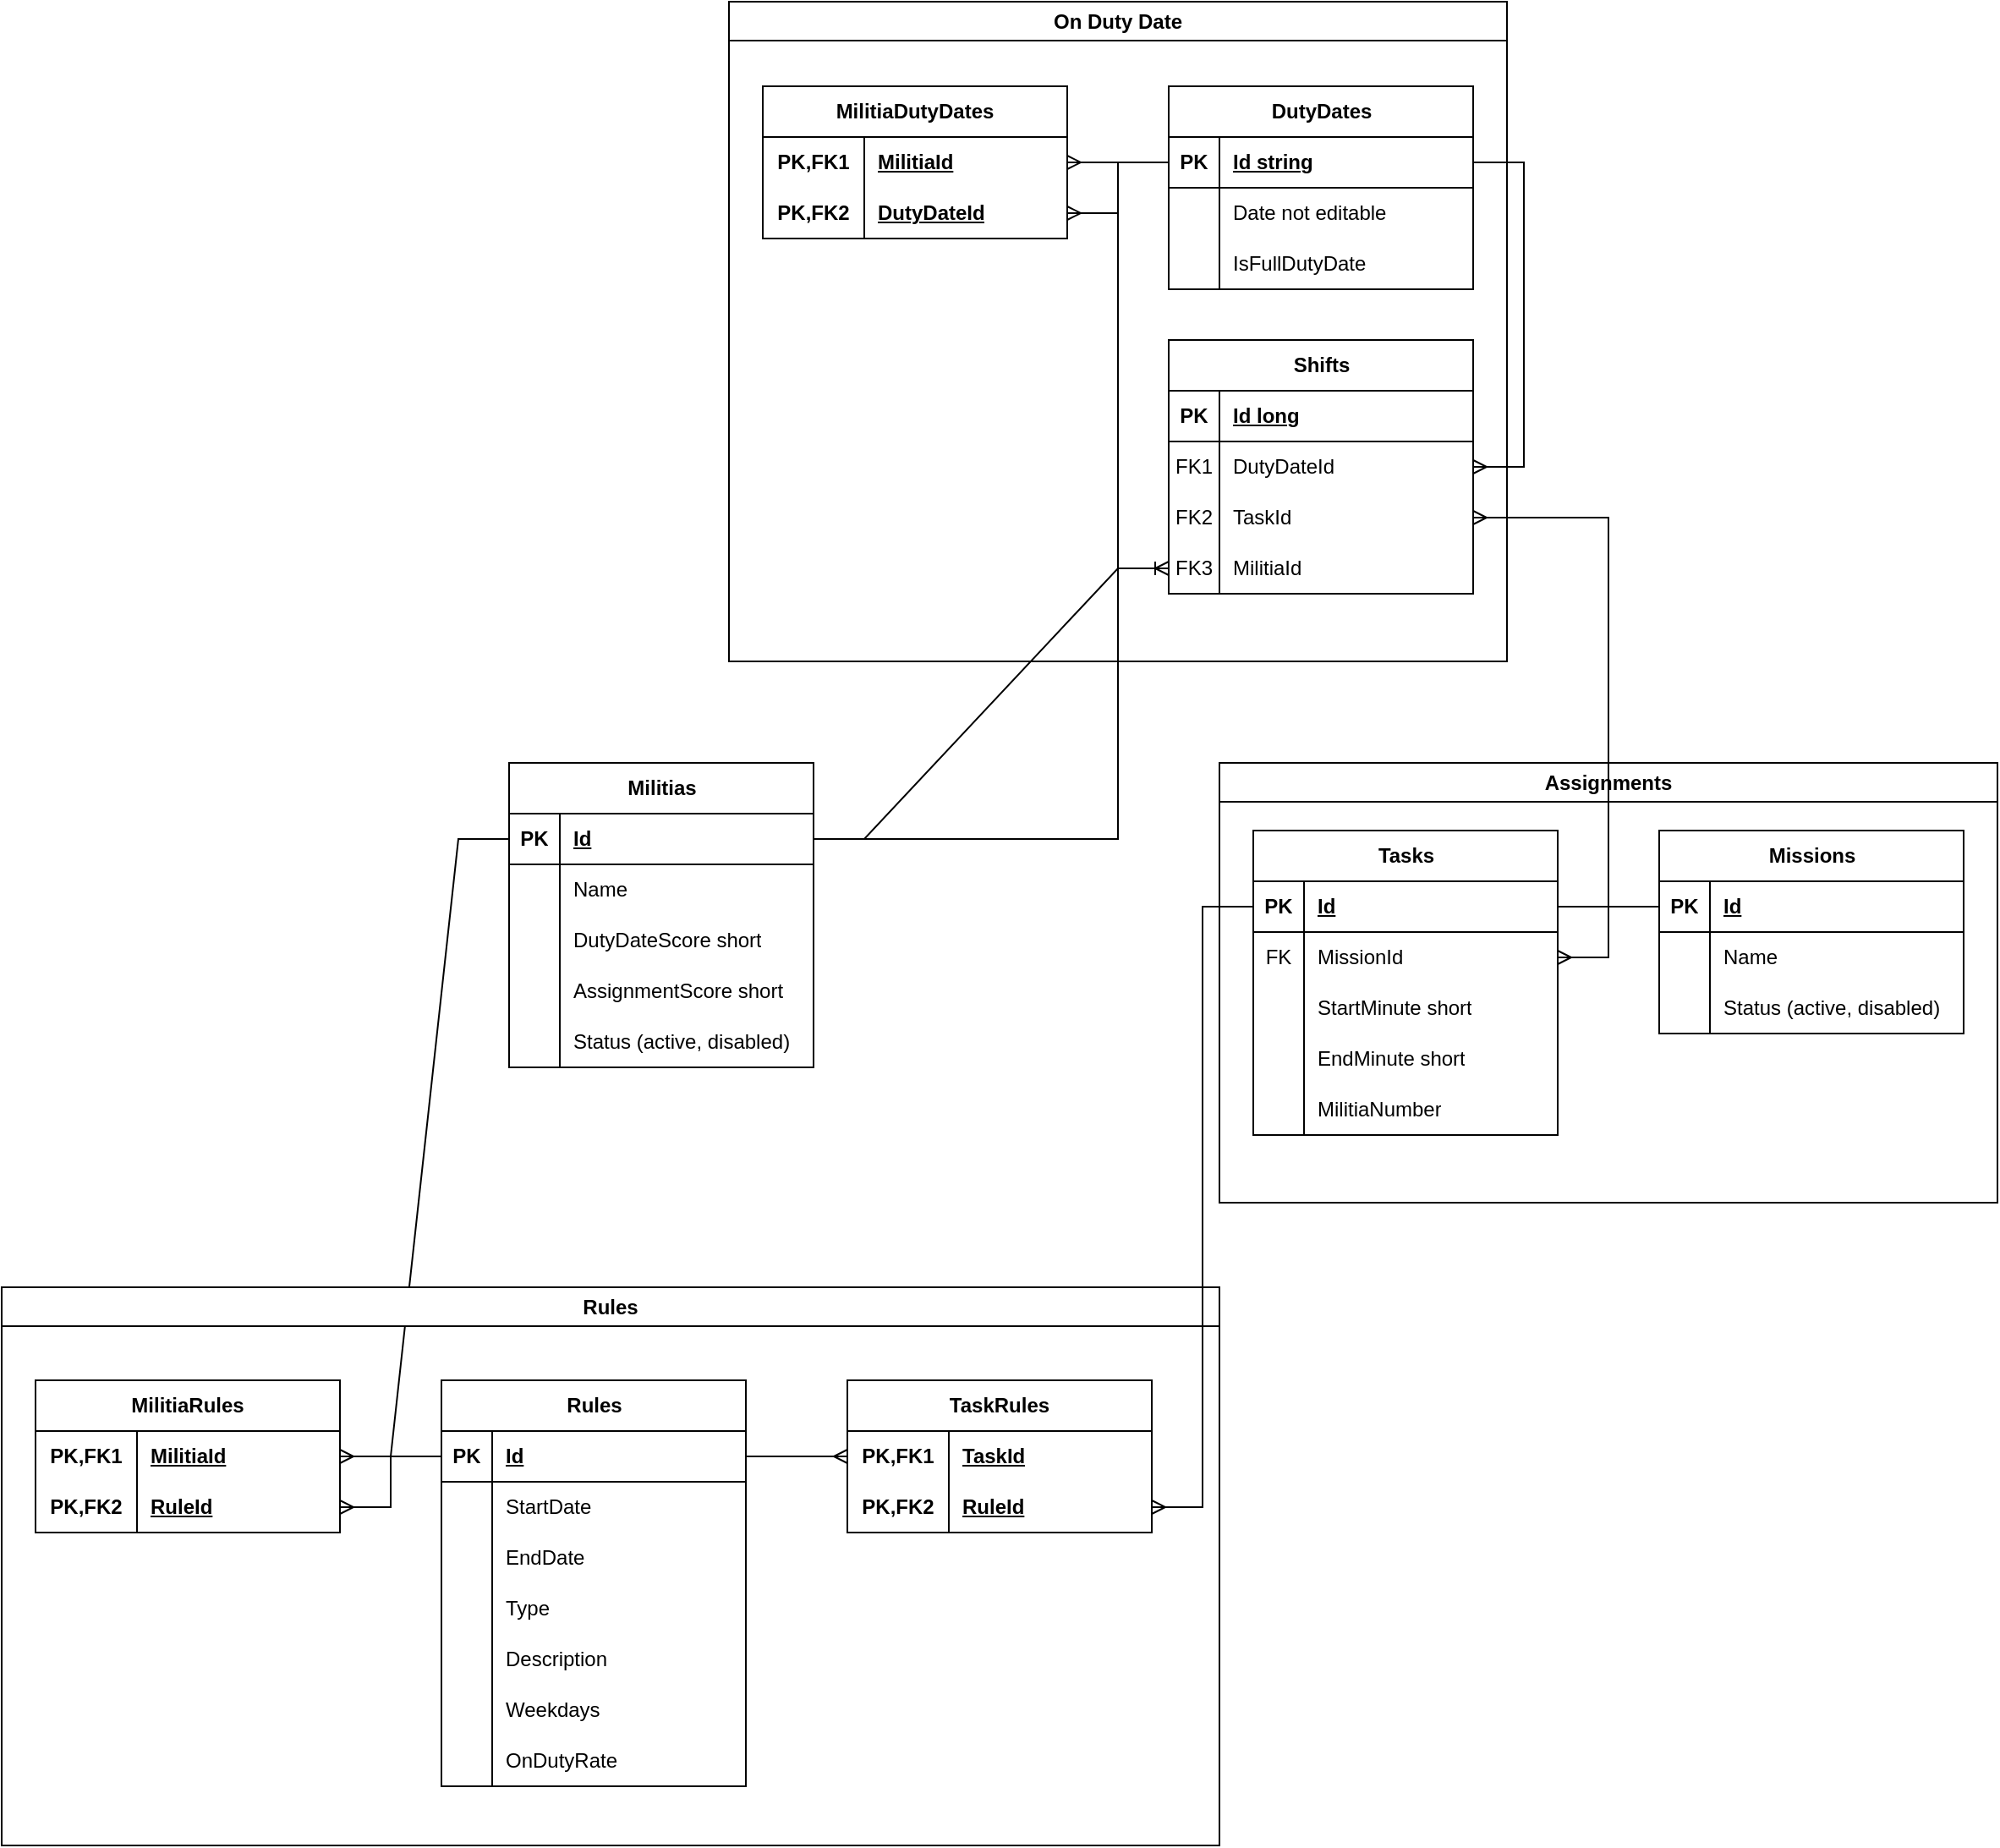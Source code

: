 <mxfile version="23.1.2" type="device">
  <diagram id="R2lEEEUBdFMjLlhIrx00" name="Page-1">
    <mxGraphModel dx="2037" dy="1133" grid="1" gridSize="10" guides="1" tooltips="1" connect="1" arrows="1" fold="1" page="1" pageScale="1" pageWidth="850" pageHeight="1100" math="0" shadow="0" extFonts="Permanent Marker^https://fonts.googleapis.com/css?family=Permanent+Marker">
      <root>
        <mxCell id="0" />
        <mxCell id="1" parent="0" />
        <mxCell id="pdtyg4RpCZZI359eivzi-1" value="Militias" style="shape=table;startSize=30;container=1;collapsible=1;childLayout=tableLayout;fixedRows=1;rowLines=0;fontStyle=1;align=center;resizeLast=1;html=1;" parent="1" vertex="1">
          <mxGeometry x="450" y="480" width="180" height="180" as="geometry" />
        </mxCell>
        <mxCell id="pdtyg4RpCZZI359eivzi-2" value="" style="shape=tableRow;horizontal=0;startSize=0;swimlaneHead=0;swimlaneBody=0;fillColor=none;collapsible=0;dropTarget=0;points=[[0,0.5],[1,0.5]];portConstraint=eastwest;top=0;left=0;right=0;bottom=1;" parent="pdtyg4RpCZZI359eivzi-1" vertex="1">
          <mxGeometry y="30" width="180" height="30" as="geometry" />
        </mxCell>
        <mxCell id="pdtyg4RpCZZI359eivzi-3" value="PK" style="shape=partialRectangle;connectable=0;fillColor=none;top=0;left=0;bottom=0;right=0;fontStyle=1;overflow=hidden;whiteSpace=wrap;html=1;" parent="pdtyg4RpCZZI359eivzi-2" vertex="1">
          <mxGeometry width="30" height="30" as="geometry">
            <mxRectangle width="30" height="30" as="alternateBounds" />
          </mxGeometry>
        </mxCell>
        <mxCell id="pdtyg4RpCZZI359eivzi-4" value="Id" style="shape=partialRectangle;connectable=0;fillColor=none;top=0;left=0;bottom=0;right=0;align=left;spacingLeft=6;fontStyle=5;overflow=hidden;whiteSpace=wrap;html=1;" parent="pdtyg4RpCZZI359eivzi-2" vertex="1">
          <mxGeometry x="30" width="150" height="30" as="geometry">
            <mxRectangle width="150" height="30" as="alternateBounds" />
          </mxGeometry>
        </mxCell>
        <mxCell id="pdtyg4RpCZZI359eivzi-5" value="" style="shape=tableRow;horizontal=0;startSize=0;swimlaneHead=0;swimlaneBody=0;fillColor=none;collapsible=0;dropTarget=0;points=[[0,0.5],[1,0.5]];portConstraint=eastwest;top=0;left=0;right=0;bottom=0;" parent="pdtyg4RpCZZI359eivzi-1" vertex="1">
          <mxGeometry y="60" width="180" height="30" as="geometry" />
        </mxCell>
        <mxCell id="pdtyg4RpCZZI359eivzi-6" value="" style="shape=partialRectangle;connectable=0;fillColor=none;top=0;left=0;bottom=0;right=0;editable=1;overflow=hidden;whiteSpace=wrap;html=1;" parent="pdtyg4RpCZZI359eivzi-5" vertex="1">
          <mxGeometry width="30" height="30" as="geometry">
            <mxRectangle width="30" height="30" as="alternateBounds" />
          </mxGeometry>
        </mxCell>
        <mxCell id="pdtyg4RpCZZI359eivzi-7" value="Name" style="shape=partialRectangle;connectable=0;fillColor=none;top=0;left=0;bottom=0;right=0;align=left;spacingLeft=6;overflow=hidden;whiteSpace=wrap;html=1;" parent="pdtyg4RpCZZI359eivzi-5" vertex="1">
          <mxGeometry x="30" width="150" height="30" as="geometry">
            <mxRectangle width="150" height="30" as="alternateBounds" />
          </mxGeometry>
        </mxCell>
        <mxCell id="pdtyg4RpCZZI359eivzi-8" value="" style="shape=tableRow;horizontal=0;startSize=0;swimlaneHead=0;swimlaneBody=0;fillColor=none;collapsible=0;dropTarget=0;points=[[0,0.5],[1,0.5]];portConstraint=eastwest;top=0;left=0;right=0;bottom=0;" parent="pdtyg4RpCZZI359eivzi-1" vertex="1">
          <mxGeometry y="90" width="180" height="30" as="geometry" />
        </mxCell>
        <mxCell id="pdtyg4RpCZZI359eivzi-9" value="" style="shape=partialRectangle;connectable=0;fillColor=none;top=0;left=0;bottom=0;right=0;editable=1;overflow=hidden;whiteSpace=wrap;html=1;" parent="pdtyg4RpCZZI359eivzi-8" vertex="1">
          <mxGeometry width="30" height="30" as="geometry">
            <mxRectangle width="30" height="30" as="alternateBounds" />
          </mxGeometry>
        </mxCell>
        <mxCell id="pdtyg4RpCZZI359eivzi-10" value="DutyDateScore short" style="shape=partialRectangle;connectable=0;fillColor=none;top=0;left=0;bottom=0;right=0;align=left;spacingLeft=6;overflow=hidden;whiteSpace=wrap;html=1;" parent="pdtyg4RpCZZI359eivzi-8" vertex="1">
          <mxGeometry x="30" width="150" height="30" as="geometry">
            <mxRectangle width="150" height="30" as="alternateBounds" />
          </mxGeometry>
        </mxCell>
        <mxCell id="WLzUTQNGQ3qhr9hNgQwH-1" value="" style="shape=tableRow;horizontal=0;startSize=0;swimlaneHead=0;swimlaneBody=0;fillColor=none;collapsible=0;dropTarget=0;points=[[0,0.5],[1,0.5]];portConstraint=eastwest;top=0;left=0;right=0;bottom=0;" parent="pdtyg4RpCZZI359eivzi-1" vertex="1">
          <mxGeometry y="120" width="180" height="30" as="geometry" />
        </mxCell>
        <mxCell id="WLzUTQNGQ3qhr9hNgQwH-2" value="" style="shape=partialRectangle;connectable=0;fillColor=none;top=0;left=0;bottom=0;right=0;editable=1;overflow=hidden;whiteSpace=wrap;html=1;" parent="WLzUTQNGQ3qhr9hNgQwH-1" vertex="1">
          <mxGeometry width="30" height="30" as="geometry">
            <mxRectangle width="30" height="30" as="alternateBounds" />
          </mxGeometry>
        </mxCell>
        <mxCell id="WLzUTQNGQ3qhr9hNgQwH-3" value="AssignmentScore short" style="shape=partialRectangle;connectable=0;fillColor=none;top=0;left=0;bottom=0;right=0;align=left;spacingLeft=6;overflow=hidden;whiteSpace=wrap;html=1;" parent="WLzUTQNGQ3qhr9hNgQwH-1" vertex="1">
          <mxGeometry x="30" width="150" height="30" as="geometry">
            <mxRectangle width="150" height="30" as="alternateBounds" />
          </mxGeometry>
        </mxCell>
        <mxCell id="pdtyg4RpCZZI359eivzi-11" value="" style="shape=tableRow;horizontal=0;startSize=0;swimlaneHead=0;swimlaneBody=0;fillColor=none;collapsible=0;dropTarget=0;points=[[0,0.5],[1,0.5]];portConstraint=eastwest;top=0;left=0;right=0;bottom=0;" parent="pdtyg4RpCZZI359eivzi-1" vertex="1">
          <mxGeometry y="150" width="180" height="30" as="geometry" />
        </mxCell>
        <mxCell id="pdtyg4RpCZZI359eivzi-12" value="" style="shape=partialRectangle;connectable=0;fillColor=none;top=0;left=0;bottom=0;right=0;editable=1;overflow=hidden;whiteSpace=wrap;html=1;" parent="pdtyg4RpCZZI359eivzi-11" vertex="1">
          <mxGeometry width="30" height="30" as="geometry">
            <mxRectangle width="30" height="30" as="alternateBounds" />
          </mxGeometry>
        </mxCell>
        <mxCell id="pdtyg4RpCZZI359eivzi-13" value="Status (active, disabled)" style="shape=partialRectangle;connectable=0;fillColor=none;top=0;left=0;bottom=0;right=0;align=left;spacingLeft=6;overflow=hidden;whiteSpace=wrap;html=1;" parent="pdtyg4RpCZZI359eivzi-11" vertex="1">
          <mxGeometry x="30" width="150" height="30" as="geometry">
            <mxRectangle width="150" height="30" as="alternateBounds" />
          </mxGeometry>
        </mxCell>
        <mxCell id="pdtyg4RpCZZI359eivzi-83" value="" style="edgeStyle=entityRelationEdgeStyle;fontSize=12;html=1;endArrow=ERmany;rounded=0;" parent="1" source="pdtyg4RpCZZI359eivzi-2" target="pdtyg4RpCZZI359eivzi-53" edge="1">
          <mxGeometry width="100" height="100" relative="1" as="geometry">
            <mxPoint x="180" y="590" as="sourcePoint" />
            <mxPoint x="280" y="490" as="targetPoint" />
          </mxGeometry>
        </mxCell>
        <mxCell id="pdtyg4RpCZZI359eivzi-98" value="" style="edgeStyle=entityRelationEdgeStyle;fontSize=12;html=1;endArrow=ERmany;rounded=0;" parent="1" source="pdtyg4RpCZZI359eivzi-2" target="pdtyg4RpCZZI359eivzi-86" edge="1">
          <mxGeometry width="100" height="100" relative="1" as="geometry">
            <mxPoint x="240" y="940" as="sourcePoint" />
            <mxPoint x="340" y="840" as="targetPoint" />
          </mxGeometry>
        </mxCell>
        <mxCell id="pdtyg4RpCZZI359eivzi-188" value="" style="edgeStyle=entityRelationEdgeStyle;fontSize=12;html=1;endArrow=ERoneToMany;rounded=0;" parent="1" source="pdtyg4RpCZZI359eivzi-2" target="pdtyg4RpCZZI359eivzi-183" edge="1">
          <mxGeometry width="100" height="100" relative="1" as="geometry">
            <mxPoint x="530" y="610" as="sourcePoint" />
            <mxPoint x="630" y="510" as="targetPoint" />
          </mxGeometry>
        </mxCell>
        <mxCell id="pdtyg4RpCZZI359eivzi-189" value="On Duty Date" style="swimlane;whiteSpace=wrap;html=1;" parent="1" vertex="1">
          <mxGeometry x="580" y="30" width="460" height="390" as="geometry" />
        </mxCell>
        <mxCell id="pdtyg4RpCZZI359eivzi-14" value="DutyDates" style="shape=table;startSize=30;container=1;collapsible=1;childLayout=tableLayout;fixedRows=1;rowLines=0;fontStyle=1;align=center;resizeLast=1;html=1;" parent="pdtyg4RpCZZI359eivzi-189" vertex="1">
          <mxGeometry x="260" y="50" width="180" height="120" as="geometry">
            <mxRectangle x="360" y="475" width="90" height="30" as="alternateBounds" />
          </mxGeometry>
        </mxCell>
        <mxCell id="pdtyg4RpCZZI359eivzi-15" value="" style="shape=tableRow;horizontal=0;startSize=0;swimlaneHead=0;swimlaneBody=0;fillColor=none;collapsible=0;dropTarget=0;points=[[0,0.5],[1,0.5]];portConstraint=eastwest;top=0;left=0;right=0;bottom=1;" parent="pdtyg4RpCZZI359eivzi-14" vertex="1">
          <mxGeometry y="30" width="180" height="30" as="geometry" />
        </mxCell>
        <mxCell id="pdtyg4RpCZZI359eivzi-16" value="PK" style="shape=partialRectangle;connectable=0;fillColor=none;top=0;left=0;bottom=0;right=0;fontStyle=1;overflow=hidden;whiteSpace=wrap;html=1;" parent="pdtyg4RpCZZI359eivzi-15" vertex="1">
          <mxGeometry width="30" height="30" as="geometry">
            <mxRectangle width="30" height="30" as="alternateBounds" />
          </mxGeometry>
        </mxCell>
        <mxCell id="pdtyg4RpCZZI359eivzi-17" value="Id string" style="shape=partialRectangle;connectable=0;fillColor=none;top=0;left=0;bottom=0;right=0;align=left;spacingLeft=6;fontStyle=5;overflow=hidden;whiteSpace=wrap;html=1;" parent="pdtyg4RpCZZI359eivzi-15" vertex="1">
          <mxGeometry x="30" width="150" height="30" as="geometry">
            <mxRectangle width="150" height="30" as="alternateBounds" />
          </mxGeometry>
        </mxCell>
        <mxCell id="pdtyg4RpCZZI359eivzi-18" value="" style="shape=tableRow;horizontal=0;startSize=0;swimlaneHead=0;swimlaneBody=0;fillColor=none;collapsible=0;dropTarget=0;points=[[0,0.5],[1,0.5]];portConstraint=eastwest;top=0;left=0;right=0;bottom=0;" parent="pdtyg4RpCZZI359eivzi-14" vertex="1">
          <mxGeometry y="60" width="180" height="30" as="geometry" />
        </mxCell>
        <mxCell id="pdtyg4RpCZZI359eivzi-19" value="" style="shape=partialRectangle;connectable=0;fillColor=none;top=0;left=0;bottom=0;right=0;editable=1;overflow=hidden;whiteSpace=wrap;html=1;" parent="pdtyg4RpCZZI359eivzi-18" vertex="1">
          <mxGeometry width="30" height="30" as="geometry">
            <mxRectangle width="30" height="30" as="alternateBounds" />
          </mxGeometry>
        </mxCell>
        <mxCell id="pdtyg4RpCZZI359eivzi-20" value="Date not editable" style="shape=partialRectangle;connectable=0;fillColor=none;top=0;left=0;bottom=0;right=0;align=left;spacingLeft=6;overflow=hidden;whiteSpace=wrap;html=1;" parent="pdtyg4RpCZZI359eivzi-18" vertex="1">
          <mxGeometry x="30" width="150" height="30" as="geometry">
            <mxRectangle width="150" height="30" as="alternateBounds" />
          </mxGeometry>
        </mxCell>
        <mxCell id="pdtyg4RpCZZI359eivzi-21" value="" style="shape=tableRow;horizontal=0;startSize=0;swimlaneHead=0;swimlaneBody=0;fillColor=none;collapsible=0;dropTarget=0;points=[[0,0.5],[1,0.5]];portConstraint=eastwest;top=0;left=0;right=0;bottom=0;" parent="pdtyg4RpCZZI359eivzi-14" vertex="1">
          <mxGeometry y="90" width="180" height="30" as="geometry" />
        </mxCell>
        <mxCell id="pdtyg4RpCZZI359eivzi-22" value="" style="shape=partialRectangle;connectable=0;fillColor=none;top=0;left=0;bottom=0;right=0;editable=1;overflow=hidden;whiteSpace=wrap;html=1;" parent="pdtyg4RpCZZI359eivzi-21" vertex="1">
          <mxGeometry width="30" height="30" as="geometry">
            <mxRectangle width="30" height="30" as="alternateBounds" />
          </mxGeometry>
        </mxCell>
        <mxCell id="pdtyg4RpCZZI359eivzi-23" value="IsFullDutyDate" style="shape=partialRectangle;connectable=0;fillColor=none;top=0;left=0;bottom=0;right=0;align=left;spacingLeft=6;overflow=hidden;whiteSpace=wrap;html=1;" parent="pdtyg4RpCZZI359eivzi-21" vertex="1">
          <mxGeometry x="30" width="150" height="30" as="geometry">
            <mxRectangle width="150" height="30" as="alternateBounds" />
          </mxGeometry>
        </mxCell>
        <mxCell id="pdtyg4RpCZZI359eivzi-52" value="MilitiaDutyDates" style="shape=table;startSize=30;container=1;collapsible=1;childLayout=tableLayout;fixedRows=1;rowLines=0;fontStyle=1;align=center;resizeLast=1;html=1;whiteSpace=wrap;" parent="pdtyg4RpCZZI359eivzi-189" vertex="1">
          <mxGeometry x="20" y="50" width="180" height="90" as="geometry" />
        </mxCell>
        <mxCell id="pdtyg4RpCZZI359eivzi-53" value="" style="shape=tableRow;horizontal=0;startSize=0;swimlaneHead=0;swimlaneBody=0;fillColor=none;collapsible=0;dropTarget=0;points=[[0,0.5],[1,0.5]];portConstraint=eastwest;top=0;left=0;right=0;bottom=0;html=1;" parent="pdtyg4RpCZZI359eivzi-52" vertex="1">
          <mxGeometry y="30" width="180" height="30" as="geometry" />
        </mxCell>
        <mxCell id="pdtyg4RpCZZI359eivzi-54" value="PK,FK1" style="shape=partialRectangle;connectable=0;fillColor=none;top=0;left=0;bottom=0;right=0;fontStyle=1;overflow=hidden;html=1;whiteSpace=wrap;" parent="pdtyg4RpCZZI359eivzi-53" vertex="1">
          <mxGeometry width="60" height="30" as="geometry">
            <mxRectangle width="60" height="30" as="alternateBounds" />
          </mxGeometry>
        </mxCell>
        <mxCell id="pdtyg4RpCZZI359eivzi-55" value="MilitiaId" style="shape=partialRectangle;connectable=0;fillColor=none;top=0;left=0;bottom=0;right=0;align=left;spacingLeft=6;fontStyle=5;overflow=hidden;html=1;whiteSpace=wrap;" parent="pdtyg4RpCZZI359eivzi-53" vertex="1">
          <mxGeometry x="60" width="120" height="30" as="geometry">
            <mxRectangle width="120" height="30" as="alternateBounds" />
          </mxGeometry>
        </mxCell>
        <mxCell id="pdtyg4RpCZZI359eivzi-56" value="" style="shape=tableRow;horizontal=0;startSize=0;swimlaneHead=0;swimlaneBody=0;fillColor=none;collapsible=0;dropTarget=0;points=[[0,0.5],[1,0.5]];portConstraint=eastwest;top=0;left=0;right=0;bottom=1;html=1;" parent="pdtyg4RpCZZI359eivzi-52" vertex="1">
          <mxGeometry y="60" width="180" height="30" as="geometry" />
        </mxCell>
        <mxCell id="pdtyg4RpCZZI359eivzi-57" value="PK,FK2" style="shape=partialRectangle;connectable=0;fillColor=none;top=0;left=0;bottom=0;right=0;fontStyle=1;overflow=hidden;html=1;whiteSpace=wrap;" parent="pdtyg4RpCZZI359eivzi-56" vertex="1">
          <mxGeometry width="60" height="30" as="geometry">
            <mxRectangle width="60" height="30" as="alternateBounds" />
          </mxGeometry>
        </mxCell>
        <mxCell id="pdtyg4RpCZZI359eivzi-58" value="DutyDateId" style="shape=partialRectangle;connectable=0;fillColor=none;top=0;left=0;bottom=0;right=0;align=left;spacingLeft=6;fontStyle=5;overflow=hidden;html=1;whiteSpace=wrap;" parent="pdtyg4RpCZZI359eivzi-56" vertex="1">
          <mxGeometry x="60" width="120" height="30" as="geometry">
            <mxRectangle width="120" height="30" as="alternateBounds" />
          </mxGeometry>
        </mxCell>
        <mxCell id="pdtyg4RpCZZI359eivzi-84" value="" style="edgeStyle=entityRelationEdgeStyle;fontSize=12;html=1;endArrow=ERmany;rounded=0;" parent="pdtyg4RpCZZI359eivzi-189" source="pdtyg4RpCZZI359eivzi-15" target="pdtyg4RpCZZI359eivzi-56" edge="1">
          <mxGeometry width="100" height="100" relative="1" as="geometry">
            <mxPoint x="-380" y="520" as="sourcePoint" />
            <mxPoint x="-280" y="420" as="targetPoint" />
          </mxGeometry>
        </mxCell>
        <mxCell id="pdtyg4RpCZZI359eivzi-173" value="Shifts" style="shape=table;startSize=30;container=1;collapsible=1;childLayout=tableLayout;fixedRows=1;rowLines=0;fontStyle=1;align=center;resizeLast=1;html=1;" parent="pdtyg4RpCZZI359eivzi-189" vertex="1">
          <mxGeometry x="260" y="200" width="180" height="150" as="geometry" />
        </mxCell>
        <mxCell id="pdtyg4RpCZZI359eivzi-174" value="" style="shape=tableRow;horizontal=0;startSize=0;swimlaneHead=0;swimlaneBody=0;fillColor=none;collapsible=0;dropTarget=0;points=[[0,0.5],[1,0.5]];portConstraint=eastwest;top=0;left=0;right=0;bottom=1;" parent="pdtyg4RpCZZI359eivzi-173" vertex="1">
          <mxGeometry y="30" width="180" height="30" as="geometry" />
        </mxCell>
        <mxCell id="pdtyg4RpCZZI359eivzi-175" value="PK" style="shape=partialRectangle;connectable=0;fillColor=none;top=0;left=0;bottom=0;right=0;fontStyle=1;overflow=hidden;whiteSpace=wrap;html=1;" parent="pdtyg4RpCZZI359eivzi-174" vertex="1">
          <mxGeometry width="30" height="30" as="geometry">
            <mxRectangle width="30" height="30" as="alternateBounds" />
          </mxGeometry>
        </mxCell>
        <mxCell id="pdtyg4RpCZZI359eivzi-176" value="Id long" style="shape=partialRectangle;connectable=0;fillColor=none;top=0;left=0;bottom=0;right=0;align=left;spacingLeft=6;fontStyle=5;overflow=hidden;whiteSpace=wrap;html=1;" parent="pdtyg4RpCZZI359eivzi-174" vertex="1">
          <mxGeometry x="30" width="150" height="30" as="geometry">
            <mxRectangle width="150" height="30" as="alternateBounds" />
          </mxGeometry>
        </mxCell>
        <mxCell id="pdtyg4RpCZZI359eivzi-177" value="" style="shape=tableRow;horizontal=0;startSize=0;swimlaneHead=0;swimlaneBody=0;fillColor=none;collapsible=0;dropTarget=0;points=[[0,0.5],[1,0.5]];portConstraint=eastwest;top=0;left=0;right=0;bottom=0;" parent="pdtyg4RpCZZI359eivzi-173" vertex="1">
          <mxGeometry y="60" width="180" height="30" as="geometry" />
        </mxCell>
        <mxCell id="pdtyg4RpCZZI359eivzi-178" value="FK1" style="shape=partialRectangle;connectable=0;fillColor=none;top=0;left=0;bottom=0;right=0;editable=1;overflow=hidden;whiteSpace=wrap;html=1;" parent="pdtyg4RpCZZI359eivzi-177" vertex="1">
          <mxGeometry width="30" height="30" as="geometry">
            <mxRectangle width="30" height="30" as="alternateBounds" />
          </mxGeometry>
        </mxCell>
        <mxCell id="pdtyg4RpCZZI359eivzi-179" value="DutyDateId" style="shape=partialRectangle;connectable=0;fillColor=none;top=0;left=0;bottom=0;right=0;align=left;spacingLeft=6;overflow=hidden;whiteSpace=wrap;html=1;" parent="pdtyg4RpCZZI359eivzi-177" vertex="1">
          <mxGeometry x="30" width="150" height="30" as="geometry">
            <mxRectangle width="150" height="30" as="alternateBounds" />
          </mxGeometry>
        </mxCell>
        <mxCell id="pdtyg4RpCZZI359eivzi-180" value="" style="shape=tableRow;horizontal=0;startSize=0;swimlaneHead=0;swimlaneBody=0;fillColor=none;collapsible=0;dropTarget=0;points=[[0,0.5],[1,0.5]];portConstraint=eastwest;top=0;left=0;right=0;bottom=0;" parent="pdtyg4RpCZZI359eivzi-173" vertex="1">
          <mxGeometry y="90" width="180" height="30" as="geometry" />
        </mxCell>
        <mxCell id="pdtyg4RpCZZI359eivzi-181" value="FK2" style="shape=partialRectangle;connectable=0;fillColor=none;top=0;left=0;bottom=0;right=0;editable=1;overflow=hidden;whiteSpace=wrap;html=1;" parent="pdtyg4RpCZZI359eivzi-180" vertex="1">
          <mxGeometry width="30" height="30" as="geometry">
            <mxRectangle width="30" height="30" as="alternateBounds" />
          </mxGeometry>
        </mxCell>
        <mxCell id="pdtyg4RpCZZI359eivzi-182" value="TaskId" style="shape=partialRectangle;connectable=0;fillColor=none;top=0;left=0;bottom=0;right=0;align=left;spacingLeft=6;overflow=hidden;whiteSpace=wrap;html=1;" parent="pdtyg4RpCZZI359eivzi-180" vertex="1">
          <mxGeometry x="30" width="150" height="30" as="geometry">
            <mxRectangle width="150" height="30" as="alternateBounds" />
          </mxGeometry>
        </mxCell>
        <mxCell id="pdtyg4RpCZZI359eivzi-183" value="" style="shape=tableRow;horizontal=0;startSize=0;swimlaneHead=0;swimlaneBody=0;fillColor=none;collapsible=0;dropTarget=0;points=[[0,0.5],[1,0.5]];portConstraint=eastwest;top=0;left=0;right=0;bottom=0;" parent="pdtyg4RpCZZI359eivzi-173" vertex="1">
          <mxGeometry y="120" width="180" height="30" as="geometry" />
        </mxCell>
        <mxCell id="pdtyg4RpCZZI359eivzi-184" value="FK3" style="shape=partialRectangle;connectable=0;fillColor=none;top=0;left=0;bottom=0;right=0;editable=1;overflow=hidden;whiteSpace=wrap;html=1;" parent="pdtyg4RpCZZI359eivzi-183" vertex="1">
          <mxGeometry width="30" height="30" as="geometry">
            <mxRectangle width="30" height="30" as="alternateBounds" />
          </mxGeometry>
        </mxCell>
        <mxCell id="pdtyg4RpCZZI359eivzi-185" value="MilitiaId" style="shape=partialRectangle;connectable=0;fillColor=none;top=0;left=0;bottom=0;right=0;align=left;spacingLeft=6;overflow=hidden;whiteSpace=wrap;html=1;" parent="pdtyg4RpCZZI359eivzi-183" vertex="1">
          <mxGeometry x="30" width="150" height="30" as="geometry">
            <mxRectangle width="150" height="30" as="alternateBounds" />
          </mxGeometry>
        </mxCell>
        <mxCell id="pdtyg4RpCZZI359eivzi-187" value="" style="edgeStyle=entityRelationEdgeStyle;fontSize=12;html=1;endArrow=ERmany;rounded=0;" parent="pdtyg4RpCZZI359eivzi-189" source="pdtyg4RpCZZI359eivzi-15" target="pdtyg4RpCZZI359eivzi-177" edge="1">
          <mxGeometry width="100" height="100" relative="1" as="geometry">
            <mxPoint x="50" y="380" as="sourcePoint" />
            <mxPoint x="150" y="280" as="targetPoint" />
          </mxGeometry>
        </mxCell>
        <mxCell id="pdtyg4RpCZZI359eivzi-190" value="Rules" style="swimlane;whiteSpace=wrap;html=1;startSize=23;" parent="1" vertex="1">
          <mxGeometry x="150" y="790" width="720" height="330" as="geometry" />
        </mxCell>
        <mxCell id="pdtyg4RpCZZI359eivzi-67" value="Rules" style="shape=table;startSize=30;container=1;collapsible=1;childLayout=tableLayout;fixedRows=1;rowLines=0;fontStyle=1;align=center;resizeLast=1;html=1;" parent="pdtyg4RpCZZI359eivzi-190" vertex="1">
          <mxGeometry x="260" y="55" width="180" height="240" as="geometry" />
        </mxCell>
        <mxCell id="pdtyg4RpCZZI359eivzi-68" value="" style="shape=tableRow;horizontal=0;startSize=0;swimlaneHead=0;swimlaneBody=0;fillColor=none;collapsible=0;dropTarget=0;points=[[0,0.5],[1,0.5]];portConstraint=eastwest;top=0;left=0;right=0;bottom=1;" parent="pdtyg4RpCZZI359eivzi-67" vertex="1">
          <mxGeometry y="30" width="180" height="30" as="geometry" />
        </mxCell>
        <mxCell id="pdtyg4RpCZZI359eivzi-69" value="PK" style="shape=partialRectangle;connectable=0;fillColor=none;top=0;left=0;bottom=0;right=0;fontStyle=1;overflow=hidden;whiteSpace=wrap;html=1;" parent="pdtyg4RpCZZI359eivzi-68" vertex="1">
          <mxGeometry width="30" height="30" as="geometry">
            <mxRectangle width="30" height="30" as="alternateBounds" />
          </mxGeometry>
        </mxCell>
        <mxCell id="pdtyg4RpCZZI359eivzi-70" value="Id" style="shape=partialRectangle;connectable=0;fillColor=none;top=0;left=0;bottom=0;right=0;align=left;spacingLeft=6;fontStyle=5;overflow=hidden;whiteSpace=wrap;html=1;" parent="pdtyg4RpCZZI359eivzi-68" vertex="1">
          <mxGeometry x="30" width="150" height="30" as="geometry">
            <mxRectangle width="150" height="30" as="alternateBounds" />
          </mxGeometry>
        </mxCell>
        <mxCell id="pdtyg4RpCZZI359eivzi-74" value="" style="shape=tableRow;horizontal=0;startSize=0;swimlaneHead=0;swimlaneBody=0;fillColor=none;collapsible=0;dropTarget=0;points=[[0,0.5],[1,0.5]];portConstraint=eastwest;top=0;left=0;right=0;bottom=0;" parent="pdtyg4RpCZZI359eivzi-67" vertex="1">
          <mxGeometry y="60" width="180" height="30" as="geometry" />
        </mxCell>
        <mxCell id="pdtyg4RpCZZI359eivzi-75" value="" style="shape=partialRectangle;connectable=0;fillColor=none;top=0;left=0;bottom=0;right=0;editable=1;overflow=hidden;whiteSpace=wrap;html=1;" parent="pdtyg4RpCZZI359eivzi-74" vertex="1">
          <mxGeometry width="30" height="30" as="geometry">
            <mxRectangle width="30" height="30" as="alternateBounds" />
          </mxGeometry>
        </mxCell>
        <mxCell id="pdtyg4RpCZZI359eivzi-76" value="StartDate" style="shape=partialRectangle;connectable=0;fillColor=none;top=0;left=0;bottom=0;right=0;align=left;spacingLeft=6;overflow=hidden;whiteSpace=wrap;html=1;" parent="pdtyg4RpCZZI359eivzi-74" vertex="1">
          <mxGeometry x="30" width="150" height="30" as="geometry">
            <mxRectangle width="150" height="30" as="alternateBounds" />
          </mxGeometry>
        </mxCell>
        <mxCell id="pdtyg4RpCZZI359eivzi-77" value="" style="shape=tableRow;horizontal=0;startSize=0;swimlaneHead=0;swimlaneBody=0;fillColor=none;collapsible=0;dropTarget=0;points=[[0,0.5],[1,0.5]];portConstraint=eastwest;top=0;left=0;right=0;bottom=0;" parent="pdtyg4RpCZZI359eivzi-67" vertex="1">
          <mxGeometry y="90" width="180" height="30" as="geometry" />
        </mxCell>
        <mxCell id="pdtyg4RpCZZI359eivzi-78" value="" style="shape=partialRectangle;connectable=0;fillColor=none;top=0;left=0;bottom=0;right=0;editable=1;overflow=hidden;whiteSpace=wrap;html=1;" parent="pdtyg4RpCZZI359eivzi-77" vertex="1">
          <mxGeometry width="30" height="30" as="geometry">
            <mxRectangle width="30" height="30" as="alternateBounds" />
          </mxGeometry>
        </mxCell>
        <mxCell id="pdtyg4RpCZZI359eivzi-79" value="EndDate" style="shape=partialRectangle;connectable=0;fillColor=none;top=0;left=0;bottom=0;right=0;align=left;spacingLeft=6;overflow=hidden;whiteSpace=wrap;html=1;" parent="pdtyg4RpCZZI359eivzi-77" vertex="1">
          <mxGeometry x="30" width="150" height="30" as="geometry">
            <mxRectangle width="150" height="30" as="alternateBounds" />
          </mxGeometry>
        </mxCell>
        <mxCell id="pdtyg4RpCZZI359eivzi-80" value="" style="shape=tableRow;horizontal=0;startSize=0;swimlaneHead=0;swimlaneBody=0;fillColor=none;collapsible=0;dropTarget=0;points=[[0,0.5],[1,0.5]];portConstraint=eastwest;top=0;left=0;right=0;bottom=0;" parent="pdtyg4RpCZZI359eivzi-67" vertex="1">
          <mxGeometry y="120" width="180" height="30" as="geometry" />
        </mxCell>
        <mxCell id="pdtyg4RpCZZI359eivzi-81" value="" style="shape=partialRectangle;connectable=0;fillColor=none;top=0;left=0;bottom=0;right=0;editable=1;overflow=hidden;whiteSpace=wrap;html=1;" parent="pdtyg4RpCZZI359eivzi-80" vertex="1">
          <mxGeometry width="30" height="30" as="geometry">
            <mxRectangle width="30" height="30" as="alternateBounds" />
          </mxGeometry>
        </mxCell>
        <mxCell id="pdtyg4RpCZZI359eivzi-82" value="Type" style="shape=partialRectangle;connectable=0;fillColor=none;top=0;left=0;bottom=0;right=0;align=left;spacingLeft=6;overflow=hidden;whiteSpace=wrap;html=1;" parent="pdtyg4RpCZZI359eivzi-80" vertex="1">
          <mxGeometry x="30" width="150" height="30" as="geometry">
            <mxRectangle width="150" height="30" as="alternateBounds" />
          </mxGeometry>
        </mxCell>
        <mxCell id="DN4OpjIhs8SsTKWzGUzK-1" value="" style="shape=tableRow;horizontal=0;startSize=0;swimlaneHead=0;swimlaneBody=0;fillColor=none;collapsible=0;dropTarget=0;points=[[0,0.5],[1,0.5]];portConstraint=eastwest;top=0;left=0;right=0;bottom=0;" parent="pdtyg4RpCZZI359eivzi-67" vertex="1">
          <mxGeometry y="150" width="180" height="30" as="geometry" />
        </mxCell>
        <mxCell id="DN4OpjIhs8SsTKWzGUzK-2" value="" style="shape=partialRectangle;connectable=0;fillColor=none;top=0;left=0;bottom=0;right=0;editable=1;overflow=hidden;whiteSpace=wrap;html=1;" parent="DN4OpjIhs8SsTKWzGUzK-1" vertex="1">
          <mxGeometry width="30" height="30" as="geometry">
            <mxRectangle width="30" height="30" as="alternateBounds" />
          </mxGeometry>
        </mxCell>
        <mxCell id="DN4OpjIhs8SsTKWzGUzK-3" value="Description" style="shape=partialRectangle;connectable=0;fillColor=none;top=0;left=0;bottom=0;right=0;align=left;spacingLeft=6;overflow=hidden;whiteSpace=wrap;html=1;" parent="DN4OpjIhs8SsTKWzGUzK-1" vertex="1">
          <mxGeometry x="30" width="150" height="30" as="geometry">
            <mxRectangle width="150" height="30" as="alternateBounds" />
          </mxGeometry>
        </mxCell>
        <mxCell id="DN4OpjIhs8SsTKWzGUzK-4" value="" style="shape=tableRow;horizontal=0;startSize=0;swimlaneHead=0;swimlaneBody=0;fillColor=none;collapsible=0;dropTarget=0;points=[[0,0.5],[1,0.5]];portConstraint=eastwest;top=0;left=0;right=0;bottom=0;" parent="pdtyg4RpCZZI359eivzi-67" vertex="1">
          <mxGeometry y="180" width="180" height="30" as="geometry" />
        </mxCell>
        <mxCell id="DN4OpjIhs8SsTKWzGUzK-5" value="" style="shape=partialRectangle;connectable=0;fillColor=none;top=0;left=0;bottom=0;right=0;editable=1;overflow=hidden;whiteSpace=wrap;html=1;" parent="DN4OpjIhs8SsTKWzGUzK-4" vertex="1">
          <mxGeometry width="30" height="30" as="geometry">
            <mxRectangle width="30" height="30" as="alternateBounds" />
          </mxGeometry>
        </mxCell>
        <mxCell id="DN4OpjIhs8SsTKWzGUzK-6" value="Weekdays" style="shape=partialRectangle;connectable=0;fillColor=none;top=0;left=0;bottom=0;right=0;align=left;spacingLeft=6;overflow=hidden;whiteSpace=wrap;html=1;" parent="DN4OpjIhs8SsTKWzGUzK-4" vertex="1">
          <mxGeometry x="30" width="150" height="30" as="geometry">
            <mxRectangle width="150" height="30" as="alternateBounds" />
          </mxGeometry>
        </mxCell>
        <mxCell id="DN4OpjIhs8SsTKWzGUzK-7" value="" style="shape=tableRow;horizontal=0;startSize=0;swimlaneHead=0;swimlaneBody=0;fillColor=none;collapsible=0;dropTarget=0;points=[[0,0.5],[1,0.5]];portConstraint=eastwest;top=0;left=0;right=0;bottom=0;" parent="pdtyg4RpCZZI359eivzi-67" vertex="1">
          <mxGeometry y="210" width="180" height="30" as="geometry" />
        </mxCell>
        <mxCell id="DN4OpjIhs8SsTKWzGUzK-8" value="" style="shape=partialRectangle;connectable=0;fillColor=none;top=0;left=0;bottom=0;right=0;editable=1;overflow=hidden;whiteSpace=wrap;html=1;" parent="DN4OpjIhs8SsTKWzGUzK-7" vertex="1">
          <mxGeometry width="30" height="30" as="geometry">
            <mxRectangle width="30" height="30" as="alternateBounds" />
          </mxGeometry>
        </mxCell>
        <mxCell id="DN4OpjIhs8SsTKWzGUzK-9" value="OnDutyRate" style="shape=partialRectangle;connectable=0;fillColor=none;top=0;left=0;bottom=0;right=0;align=left;spacingLeft=6;overflow=hidden;whiteSpace=wrap;html=1;" parent="DN4OpjIhs8SsTKWzGUzK-7" vertex="1">
          <mxGeometry x="30" width="150" height="30" as="geometry">
            <mxRectangle width="150" height="30" as="alternateBounds" />
          </mxGeometry>
        </mxCell>
        <mxCell id="pdtyg4RpCZZI359eivzi-85" value="MilitiaRules" style="shape=table;startSize=30;container=1;collapsible=1;childLayout=tableLayout;fixedRows=1;rowLines=0;fontStyle=1;align=center;resizeLast=1;html=1;whiteSpace=wrap;" parent="pdtyg4RpCZZI359eivzi-190" vertex="1">
          <mxGeometry x="20" y="55" width="180" height="90" as="geometry" />
        </mxCell>
        <mxCell id="pdtyg4RpCZZI359eivzi-86" value="" style="shape=tableRow;horizontal=0;startSize=0;swimlaneHead=0;swimlaneBody=0;fillColor=none;collapsible=0;dropTarget=0;points=[[0,0.5],[1,0.5]];portConstraint=eastwest;top=0;left=0;right=0;bottom=0;html=1;" parent="pdtyg4RpCZZI359eivzi-85" vertex="1">
          <mxGeometry y="30" width="180" height="30" as="geometry" />
        </mxCell>
        <mxCell id="pdtyg4RpCZZI359eivzi-87" value="PK,FK1" style="shape=partialRectangle;connectable=0;fillColor=none;top=0;left=0;bottom=0;right=0;fontStyle=1;overflow=hidden;html=1;whiteSpace=wrap;" parent="pdtyg4RpCZZI359eivzi-86" vertex="1">
          <mxGeometry width="60" height="30" as="geometry">
            <mxRectangle width="60" height="30" as="alternateBounds" />
          </mxGeometry>
        </mxCell>
        <mxCell id="pdtyg4RpCZZI359eivzi-88" value="MilitiaId" style="shape=partialRectangle;connectable=0;fillColor=none;top=0;left=0;bottom=0;right=0;align=left;spacingLeft=6;fontStyle=5;overflow=hidden;html=1;whiteSpace=wrap;" parent="pdtyg4RpCZZI359eivzi-86" vertex="1">
          <mxGeometry x="60" width="120" height="30" as="geometry">
            <mxRectangle width="120" height="30" as="alternateBounds" />
          </mxGeometry>
        </mxCell>
        <mxCell id="pdtyg4RpCZZI359eivzi-89" value="" style="shape=tableRow;horizontal=0;startSize=0;swimlaneHead=0;swimlaneBody=0;fillColor=none;collapsible=0;dropTarget=0;points=[[0,0.5],[1,0.5]];portConstraint=eastwest;top=0;left=0;right=0;bottom=1;html=1;" parent="pdtyg4RpCZZI359eivzi-85" vertex="1">
          <mxGeometry y="60" width="180" height="30" as="geometry" />
        </mxCell>
        <mxCell id="pdtyg4RpCZZI359eivzi-90" value="PK,FK2" style="shape=partialRectangle;connectable=0;fillColor=none;top=0;left=0;bottom=0;right=0;fontStyle=1;overflow=hidden;html=1;whiteSpace=wrap;" parent="pdtyg4RpCZZI359eivzi-89" vertex="1">
          <mxGeometry width="60" height="30" as="geometry">
            <mxRectangle width="60" height="30" as="alternateBounds" />
          </mxGeometry>
        </mxCell>
        <mxCell id="pdtyg4RpCZZI359eivzi-91" value="RuleId" style="shape=partialRectangle;connectable=0;fillColor=none;top=0;left=0;bottom=0;right=0;align=left;spacingLeft=6;fontStyle=5;overflow=hidden;html=1;whiteSpace=wrap;" parent="pdtyg4RpCZZI359eivzi-89" vertex="1">
          <mxGeometry x="60" width="120" height="30" as="geometry">
            <mxRectangle width="120" height="30" as="alternateBounds" />
          </mxGeometry>
        </mxCell>
        <mxCell id="pdtyg4RpCZZI359eivzi-99" value="" style="edgeStyle=entityRelationEdgeStyle;fontSize=12;html=1;endArrow=ERmany;rounded=0;" parent="pdtyg4RpCZZI359eivzi-190" source="pdtyg4RpCZZI359eivzi-68" target="pdtyg4RpCZZI359eivzi-89" edge="1">
          <mxGeometry width="100" height="100" relative="1" as="geometry">
            <mxPoint x="130" y="315" as="sourcePoint" />
            <mxPoint x="230" y="215" as="targetPoint" />
          </mxGeometry>
        </mxCell>
        <mxCell id="pdtyg4RpCZZI359eivzi-132" value="TaskRules" style="shape=table;startSize=30;container=1;collapsible=1;childLayout=tableLayout;fixedRows=1;rowLines=0;fontStyle=1;align=center;resizeLast=1;html=1;whiteSpace=wrap;" parent="pdtyg4RpCZZI359eivzi-190" vertex="1">
          <mxGeometry x="500" y="55" width="180" height="90" as="geometry" />
        </mxCell>
        <mxCell id="pdtyg4RpCZZI359eivzi-133" value="" style="shape=tableRow;horizontal=0;startSize=0;swimlaneHead=0;swimlaneBody=0;fillColor=none;collapsible=0;dropTarget=0;points=[[0,0.5],[1,0.5]];portConstraint=eastwest;top=0;left=0;right=0;bottom=0;html=1;" parent="pdtyg4RpCZZI359eivzi-132" vertex="1">
          <mxGeometry y="30" width="180" height="30" as="geometry" />
        </mxCell>
        <mxCell id="pdtyg4RpCZZI359eivzi-134" value="PK,FK1" style="shape=partialRectangle;connectable=0;fillColor=none;top=0;left=0;bottom=0;right=0;fontStyle=1;overflow=hidden;html=1;whiteSpace=wrap;" parent="pdtyg4RpCZZI359eivzi-133" vertex="1">
          <mxGeometry width="60" height="30" as="geometry">
            <mxRectangle width="60" height="30" as="alternateBounds" />
          </mxGeometry>
        </mxCell>
        <mxCell id="pdtyg4RpCZZI359eivzi-135" value="TaskId" style="shape=partialRectangle;connectable=0;fillColor=none;top=0;left=0;bottom=0;right=0;align=left;spacingLeft=6;fontStyle=5;overflow=hidden;html=1;whiteSpace=wrap;" parent="pdtyg4RpCZZI359eivzi-133" vertex="1">
          <mxGeometry x="60" width="120" height="30" as="geometry">
            <mxRectangle width="120" height="30" as="alternateBounds" />
          </mxGeometry>
        </mxCell>
        <mxCell id="pdtyg4RpCZZI359eivzi-136" value="" style="shape=tableRow;horizontal=0;startSize=0;swimlaneHead=0;swimlaneBody=0;fillColor=none;collapsible=0;dropTarget=0;points=[[0,0.5],[1,0.5]];portConstraint=eastwest;top=0;left=0;right=0;bottom=1;html=1;" parent="pdtyg4RpCZZI359eivzi-132" vertex="1">
          <mxGeometry y="60" width="180" height="30" as="geometry" />
        </mxCell>
        <mxCell id="pdtyg4RpCZZI359eivzi-137" value="PK,FK2" style="shape=partialRectangle;connectable=0;fillColor=none;top=0;left=0;bottom=0;right=0;fontStyle=1;overflow=hidden;html=1;whiteSpace=wrap;" parent="pdtyg4RpCZZI359eivzi-136" vertex="1">
          <mxGeometry width="60" height="30" as="geometry">
            <mxRectangle width="60" height="30" as="alternateBounds" />
          </mxGeometry>
        </mxCell>
        <mxCell id="pdtyg4RpCZZI359eivzi-138" value="RuleId" style="shape=partialRectangle;connectable=0;fillColor=none;top=0;left=0;bottom=0;right=0;align=left;spacingLeft=6;fontStyle=5;overflow=hidden;html=1;whiteSpace=wrap;" parent="pdtyg4RpCZZI359eivzi-136" vertex="1">
          <mxGeometry x="60" width="120" height="30" as="geometry">
            <mxRectangle width="120" height="30" as="alternateBounds" />
          </mxGeometry>
        </mxCell>
        <mxCell id="pdtyg4RpCZZI359eivzi-147" value="" style="edgeStyle=entityRelationEdgeStyle;fontSize=12;html=1;endArrow=ERmany;rounded=0;" parent="pdtyg4RpCZZI359eivzi-190" source="pdtyg4RpCZZI359eivzi-68" target="pdtyg4RpCZZI359eivzi-133" edge="1">
          <mxGeometry width="100" height="100" relative="1" as="geometry">
            <mxPoint x="10" y="335" as="sourcePoint" />
            <mxPoint x="110" y="235" as="targetPoint" />
          </mxGeometry>
        </mxCell>
        <mxCell id="pdtyg4RpCZZI359eivzi-191" value="Assignments" style="swimlane;whiteSpace=wrap;html=1;startSize=23;" parent="1" vertex="1">
          <mxGeometry x="870" y="480" width="460" height="260" as="geometry" />
        </mxCell>
        <mxCell id="pdtyg4RpCZZI359eivzi-100" value="Missions" style="shape=table;startSize=30;container=1;collapsible=1;childLayout=tableLayout;fixedRows=1;rowLines=0;fontStyle=1;align=center;resizeLast=1;html=1;" parent="pdtyg4RpCZZI359eivzi-191" vertex="1">
          <mxGeometry x="260" y="40" width="180" height="120" as="geometry" />
        </mxCell>
        <mxCell id="pdtyg4RpCZZI359eivzi-101" value="" style="shape=tableRow;horizontal=0;startSize=0;swimlaneHead=0;swimlaneBody=0;fillColor=none;collapsible=0;dropTarget=0;points=[[0,0.5],[1,0.5]];portConstraint=eastwest;top=0;left=0;right=0;bottom=1;" parent="pdtyg4RpCZZI359eivzi-100" vertex="1">
          <mxGeometry y="30" width="180" height="30" as="geometry" />
        </mxCell>
        <mxCell id="pdtyg4RpCZZI359eivzi-102" value="PK" style="shape=partialRectangle;connectable=0;fillColor=none;top=0;left=0;bottom=0;right=0;fontStyle=1;overflow=hidden;whiteSpace=wrap;html=1;" parent="pdtyg4RpCZZI359eivzi-101" vertex="1">
          <mxGeometry width="30" height="30" as="geometry">
            <mxRectangle width="30" height="30" as="alternateBounds" />
          </mxGeometry>
        </mxCell>
        <mxCell id="pdtyg4RpCZZI359eivzi-103" value="Id" style="shape=partialRectangle;connectable=0;fillColor=none;top=0;left=0;bottom=0;right=0;align=left;spacingLeft=6;fontStyle=5;overflow=hidden;whiteSpace=wrap;html=1;" parent="pdtyg4RpCZZI359eivzi-101" vertex="1">
          <mxGeometry x="30" width="150" height="30" as="geometry">
            <mxRectangle width="150" height="30" as="alternateBounds" />
          </mxGeometry>
        </mxCell>
        <mxCell id="pdtyg4RpCZZI359eivzi-104" value="" style="shape=tableRow;horizontal=0;startSize=0;swimlaneHead=0;swimlaneBody=0;fillColor=none;collapsible=0;dropTarget=0;points=[[0,0.5],[1,0.5]];portConstraint=eastwest;top=0;left=0;right=0;bottom=0;" parent="pdtyg4RpCZZI359eivzi-100" vertex="1">
          <mxGeometry y="60" width="180" height="30" as="geometry" />
        </mxCell>
        <mxCell id="pdtyg4RpCZZI359eivzi-105" value="" style="shape=partialRectangle;connectable=0;fillColor=none;top=0;left=0;bottom=0;right=0;editable=1;overflow=hidden;whiteSpace=wrap;html=1;" parent="pdtyg4RpCZZI359eivzi-104" vertex="1">
          <mxGeometry width="30" height="30" as="geometry">
            <mxRectangle width="30" height="30" as="alternateBounds" />
          </mxGeometry>
        </mxCell>
        <mxCell id="pdtyg4RpCZZI359eivzi-106" value="Name" style="shape=partialRectangle;connectable=0;fillColor=none;top=0;left=0;bottom=0;right=0;align=left;spacingLeft=6;overflow=hidden;whiteSpace=wrap;html=1;" parent="pdtyg4RpCZZI359eivzi-104" vertex="1">
          <mxGeometry x="30" width="150" height="30" as="geometry">
            <mxRectangle width="150" height="30" as="alternateBounds" />
          </mxGeometry>
        </mxCell>
        <mxCell id="pdtyg4RpCZZI359eivzi-148" value="" style="shape=tableRow;horizontal=0;startSize=0;swimlaneHead=0;swimlaneBody=0;fillColor=none;collapsible=0;dropTarget=0;points=[[0,0.5],[1,0.5]];portConstraint=eastwest;top=0;left=0;right=0;bottom=0;" parent="pdtyg4RpCZZI359eivzi-100" vertex="1">
          <mxGeometry y="90" width="180" height="30" as="geometry" />
        </mxCell>
        <mxCell id="pdtyg4RpCZZI359eivzi-149" value="" style="shape=partialRectangle;connectable=0;fillColor=none;top=0;left=0;bottom=0;right=0;editable=1;overflow=hidden;whiteSpace=wrap;html=1;" parent="pdtyg4RpCZZI359eivzi-148" vertex="1">
          <mxGeometry width="30" height="30" as="geometry">
            <mxRectangle width="30" height="30" as="alternateBounds" />
          </mxGeometry>
        </mxCell>
        <mxCell id="pdtyg4RpCZZI359eivzi-150" value="Status (active, disabled)" style="shape=partialRectangle;connectable=0;fillColor=none;top=0;left=0;bottom=0;right=0;align=left;spacingLeft=6;overflow=hidden;whiteSpace=wrap;html=1;" parent="pdtyg4RpCZZI359eivzi-148" vertex="1">
          <mxGeometry x="30" width="150" height="30" as="geometry">
            <mxRectangle width="150" height="30" as="alternateBounds" />
          </mxGeometry>
        </mxCell>
        <mxCell id="pdtyg4RpCZZI359eivzi-113" value="Tasks" style="shape=table;startSize=30;container=1;collapsible=1;childLayout=tableLayout;fixedRows=1;rowLines=0;fontStyle=1;align=center;resizeLast=1;html=1;" parent="pdtyg4RpCZZI359eivzi-191" vertex="1">
          <mxGeometry x="20" y="40" width="180" height="180" as="geometry" />
        </mxCell>
        <mxCell id="pdtyg4RpCZZI359eivzi-114" value="" style="shape=tableRow;horizontal=0;startSize=0;swimlaneHead=0;swimlaneBody=0;fillColor=none;collapsible=0;dropTarget=0;points=[[0,0.5],[1,0.5]];portConstraint=eastwest;top=0;left=0;right=0;bottom=1;" parent="pdtyg4RpCZZI359eivzi-113" vertex="1">
          <mxGeometry y="30" width="180" height="30" as="geometry" />
        </mxCell>
        <mxCell id="pdtyg4RpCZZI359eivzi-115" value="PK" style="shape=partialRectangle;connectable=0;fillColor=none;top=0;left=0;bottom=0;right=0;fontStyle=1;overflow=hidden;whiteSpace=wrap;html=1;" parent="pdtyg4RpCZZI359eivzi-114" vertex="1">
          <mxGeometry width="30" height="30" as="geometry">
            <mxRectangle width="30" height="30" as="alternateBounds" />
          </mxGeometry>
        </mxCell>
        <mxCell id="pdtyg4RpCZZI359eivzi-116" value="Id" style="shape=partialRectangle;connectable=0;fillColor=none;top=0;left=0;bottom=0;right=0;align=left;spacingLeft=6;fontStyle=5;overflow=hidden;whiteSpace=wrap;html=1;" parent="pdtyg4RpCZZI359eivzi-114" vertex="1">
          <mxGeometry x="30" width="150" height="30" as="geometry">
            <mxRectangle width="150" height="30" as="alternateBounds" />
          </mxGeometry>
        </mxCell>
        <mxCell id="pdtyg4RpCZZI359eivzi-117" value="" style="shape=tableRow;horizontal=0;startSize=0;swimlaneHead=0;swimlaneBody=0;fillColor=none;collapsible=0;dropTarget=0;points=[[0,0.5],[1,0.5]];portConstraint=eastwest;top=0;left=0;right=0;bottom=0;" parent="pdtyg4RpCZZI359eivzi-113" vertex="1">
          <mxGeometry y="60" width="180" height="30" as="geometry" />
        </mxCell>
        <mxCell id="pdtyg4RpCZZI359eivzi-118" value="FK" style="shape=partialRectangle;connectable=0;fillColor=none;top=0;left=0;bottom=0;right=0;editable=1;overflow=hidden;whiteSpace=wrap;html=1;" parent="pdtyg4RpCZZI359eivzi-117" vertex="1">
          <mxGeometry width="30" height="30" as="geometry">
            <mxRectangle width="30" height="30" as="alternateBounds" />
          </mxGeometry>
        </mxCell>
        <mxCell id="pdtyg4RpCZZI359eivzi-119" value="MissionId" style="shape=partialRectangle;connectable=0;fillColor=none;top=0;left=0;bottom=0;right=0;align=left;spacingLeft=6;overflow=hidden;whiteSpace=wrap;html=1;" parent="pdtyg4RpCZZI359eivzi-117" vertex="1">
          <mxGeometry x="30" width="150" height="30" as="geometry">
            <mxRectangle width="150" height="30" as="alternateBounds" />
          </mxGeometry>
        </mxCell>
        <mxCell id="pdtyg4RpCZZI359eivzi-123" value="" style="shape=tableRow;horizontal=0;startSize=0;swimlaneHead=0;swimlaneBody=0;fillColor=none;collapsible=0;dropTarget=0;points=[[0,0.5],[1,0.5]];portConstraint=eastwest;top=0;left=0;right=0;bottom=0;" parent="pdtyg4RpCZZI359eivzi-113" vertex="1">
          <mxGeometry y="90" width="180" height="30" as="geometry" />
        </mxCell>
        <mxCell id="pdtyg4RpCZZI359eivzi-124" value="" style="shape=partialRectangle;connectable=0;fillColor=none;top=0;left=0;bottom=0;right=0;editable=1;overflow=hidden;whiteSpace=wrap;html=1;" parent="pdtyg4RpCZZI359eivzi-123" vertex="1">
          <mxGeometry width="30" height="30" as="geometry">
            <mxRectangle width="30" height="30" as="alternateBounds" />
          </mxGeometry>
        </mxCell>
        <mxCell id="pdtyg4RpCZZI359eivzi-125" value="StartMinute short" style="shape=partialRectangle;connectable=0;fillColor=none;top=0;left=0;bottom=0;right=0;align=left;spacingLeft=6;overflow=hidden;whiteSpace=wrap;html=1;" parent="pdtyg4RpCZZI359eivzi-123" vertex="1">
          <mxGeometry x="30" width="150" height="30" as="geometry">
            <mxRectangle width="150" height="30" as="alternateBounds" />
          </mxGeometry>
        </mxCell>
        <mxCell id="pdtyg4RpCZZI359eivzi-126" value="" style="shape=tableRow;horizontal=0;startSize=0;swimlaneHead=0;swimlaneBody=0;fillColor=none;collapsible=0;dropTarget=0;points=[[0,0.5],[1,0.5]];portConstraint=eastwest;top=0;left=0;right=0;bottom=0;" parent="pdtyg4RpCZZI359eivzi-113" vertex="1">
          <mxGeometry y="120" width="180" height="30" as="geometry" />
        </mxCell>
        <mxCell id="pdtyg4RpCZZI359eivzi-127" value="" style="shape=partialRectangle;connectable=0;fillColor=none;top=0;left=0;bottom=0;right=0;editable=1;overflow=hidden;whiteSpace=wrap;html=1;" parent="pdtyg4RpCZZI359eivzi-126" vertex="1">
          <mxGeometry width="30" height="30" as="geometry">
            <mxRectangle width="30" height="30" as="alternateBounds" />
          </mxGeometry>
        </mxCell>
        <mxCell id="pdtyg4RpCZZI359eivzi-128" value="EndMinute short" style="shape=partialRectangle;connectable=0;fillColor=none;top=0;left=0;bottom=0;right=0;align=left;spacingLeft=6;overflow=hidden;whiteSpace=wrap;html=1;" parent="pdtyg4RpCZZI359eivzi-126" vertex="1">
          <mxGeometry x="30" width="150" height="30" as="geometry">
            <mxRectangle width="150" height="30" as="alternateBounds" />
          </mxGeometry>
        </mxCell>
        <mxCell id="pdtyg4RpCZZI359eivzi-151" value="" style="shape=tableRow;horizontal=0;startSize=0;swimlaneHead=0;swimlaneBody=0;fillColor=none;collapsible=0;dropTarget=0;points=[[0,0.5],[1,0.5]];portConstraint=eastwest;top=0;left=0;right=0;bottom=0;" parent="pdtyg4RpCZZI359eivzi-113" vertex="1">
          <mxGeometry y="150" width="180" height="30" as="geometry" />
        </mxCell>
        <mxCell id="pdtyg4RpCZZI359eivzi-152" value="" style="shape=partialRectangle;connectable=0;fillColor=none;top=0;left=0;bottom=0;right=0;editable=1;overflow=hidden;whiteSpace=wrap;html=1;" parent="pdtyg4RpCZZI359eivzi-151" vertex="1">
          <mxGeometry width="30" height="30" as="geometry">
            <mxRectangle width="30" height="30" as="alternateBounds" />
          </mxGeometry>
        </mxCell>
        <mxCell id="pdtyg4RpCZZI359eivzi-153" value="MilitiaNumber" style="shape=partialRectangle;connectable=0;fillColor=none;top=0;left=0;bottom=0;right=0;align=left;spacingLeft=6;overflow=hidden;whiteSpace=wrap;html=1;" parent="pdtyg4RpCZZI359eivzi-151" vertex="1">
          <mxGeometry x="30" width="150" height="30" as="geometry">
            <mxRectangle width="150" height="30" as="alternateBounds" />
          </mxGeometry>
        </mxCell>
        <mxCell id="pdtyg4RpCZZI359eivzi-145" value="" style="edgeStyle=entityRelationEdgeStyle;fontSize=12;html=1;endArrow=ERmany;rounded=0;" parent="pdtyg4RpCZZI359eivzi-191" source="pdtyg4RpCZZI359eivzi-101" target="pdtyg4RpCZZI359eivzi-117" edge="1">
          <mxGeometry width="100" height="100" relative="1" as="geometry">
            <mxPoint x="-180" y="220" as="sourcePoint" />
            <mxPoint x="-50" y="180" as="targetPoint" />
          </mxGeometry>
        </mxCell>
        <mxCell id="pdtyg4RpCZZI359eivzi-146" value="" style="edgeStyle=entityRelationEdgeStyle;fontSize=12;html=1;endArrow=ERmany;rounded=0;" parent="1" source="pdtyg4RpCZZI359eivzi-114" target="pdtyg4RpCZZI359eivzi-136" edge="1">
          <mxGeometry width="100" height="100" relative="1" as="geometry">
            <mxPoint x="90" y="970" as="sourcePoint" />
            <mxPoint x="190" y="870" as="targetPoint" />
          </mxGeometry>
        </mxCell>
        <mxCell id="pdtyg4RpCZZI359eivzi-186" value="" style="edgeStyle=entityRelationEdgeStyle;fontSize=12;html=1;endArrow=ERmany;rounded=0;" parent="1" source="pdtyg4RpCZZI359eivzi-114" target="pdtyg4RpCZZI359eivzi-180" edge="1">
          <mxGeometry width="100" height="100" relative="1" as="geometry">
            <mxPoint x="570" y="637" as="sourcePoint" />
            <mxPoint x="670" y="537" as="targetPoint" />
          </mxGeometry>
        </mxCell>
      </root>
    </mxGraphModel>
  </diagram>
</mxfile>
